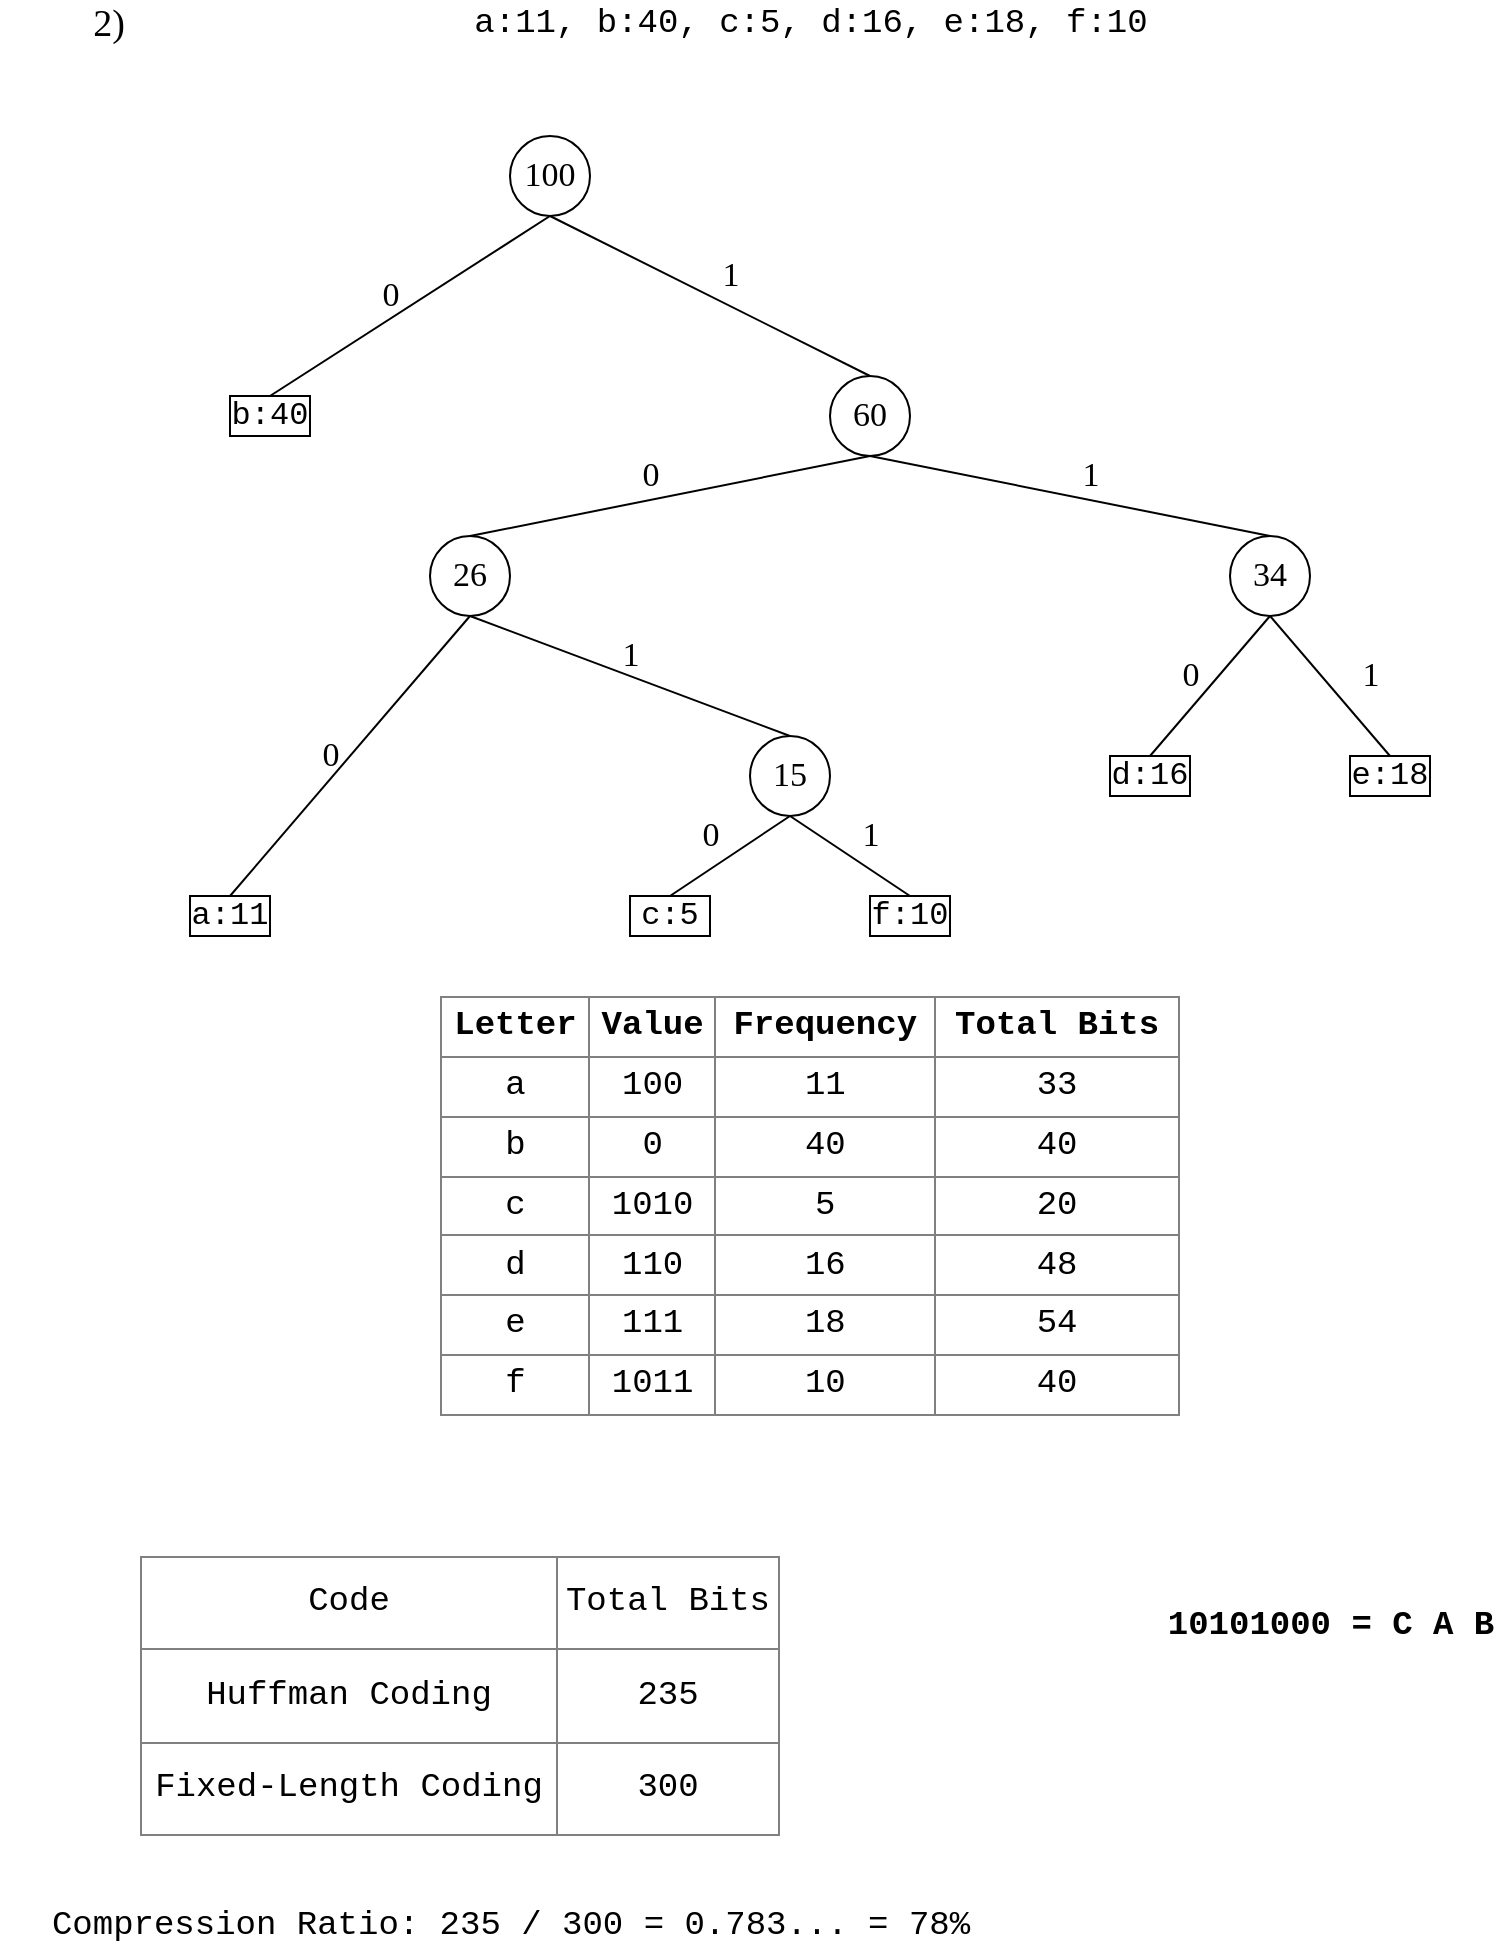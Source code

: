 <mxfile version="12.3.3" type="github" pages="1">
  <diagram id="Tg586LnQFS1tEYMSLTrV" name="Page-1">
    <mxGraphModel dx="772" dy="457" grid="1" gridSize="10" guides="1" tooltips="1" connect="1" arrows="1" fold="1" page="1" pageScale="1" pageWidth="850" pageHeight="1100" math="0" shadow="0">
      <root>
        <mxCell id="0"/>
        <mxCell id="1" parent="0"/>
        <mxCell id="OuodS_jERPhckCzVtlXC-1" value="&lt;font face=&quot;Courier New&quot; style=&quot;font-size: 16px&quot;&gt;a:11&lt;/font&gt;" style="rounded=0;whiteSpace=wrap;html=1;" vertex="1" parent="1">
          <mxGeometry x="115" y="500" width="40" height="20" as="geometry"/>
        </mxCell>
        <mxCell id="OuodS_jERPhckCzVtlXC-3" value="&lt;font style=&quot;font-size: 19px&quot; face=&quot;Times New Roman&quot;&gt;2)&lt;/font&gt;" style="text;html=1;align=center;verticalAlign=middle;resizable=0;points=[];;autosize=1;" vertex="1" parent="1">
          <mxGeometry x="59" y="54" width="30" height="20" as="geometry"/>
        </mxCell>
        <mxCell id="OuodS_jERPhckCzVtlXC-4" value="&lt;font face=&quot;Courier New&quot; style=&quot;font-size: 17px&quot;&gt;a:11, b:40, c:5, d:16, e:18, f:10&lt;/font&gt;" style="text;html=1;align=center;verticalAlign=middle;resizable=0;points=[];;autosize=1;" vertex="1" parent="1">
          <mxGeometry x="250" y="54" width="350" height="20" as="geometry"/>
        </mxCell>
        <mxCell id="OuodS_jERPhckCzVtlXC-26" style="edgeStyle=none;rounded=0;orthogonalLoop=1;jettySize=auto;html=1;exitX=0.5;exitY=0;exitDx=0;exitDy=0;entryX=0.5;entryY=1;entryDx=0;entryDy=0;endArrow=none;endFill=0;" edge="1" parent="1" source="OuodS_jERPhckCzVtlXC-5" target="OuodS_jERPhckCzVtlXC-14">
          <mxGeometry relative="1" as="geometry"/>
        </mxCell>
        <mxCell id="OuodS_jERPhckCzVtlXC-5" value="&lt;font face=&quot;Courier New&quot; style=&quot;font-size: 16px&quot;&gt;b:40&lt;br&gt;&lt;/font&gt;" style="rounded=0;whiteSpace=wrap;html=1;" vertex="1" parent="1">
          <mxGeometry x="135" y="250" width="40" height="20" as="geometry"/>
        </mxCell>
        <mxCell id="OuodS_jERPhckCzVtlXC-6" value="&lt;font face=&quot;Courier New&quot; style=&quot;font-size: 16px&quot;&gt;c:5&lt;br&gt;&lt;/font&gt;" style="rounded=0;whiteSpace=wrap;html=1;" vertex="1" parent="1">
          <mxGeometry x="335" y="500" width="40" height="20" as="geometry"/>
        </mxCell>
        <mxCell id="OuodS_jERPhckCzVtlXC-7" value="&lt;font face=&quot;Courier New&quot; style=&quot;font-size: 16px&quot;&gt;f:10&lt;br&gt;&lt;/font&gt;" style="rounded=0;whiteSpace=wrap;html=1;" vertex="1" parent="1">
          <mxGeometry x="455" y="500" width="40" height="20" as="geometry"/>
        </mxCell>
        <mxCell id="OuodS_jERPhckCzVtlXC-21" style="edgeStyle=none;rounded=0;orthogonalLoop=1;jettySize=auto;html=1;exitX=0.5;exitY=1;exitDx=0;exitDy=0;entryX=0.5;entryY=0;entryDx=0;entryDy=0;endArrow=none;endFill=0;" edge="1" parent="1" source="OuodS_jERPhckCzVtlXC-8" target="OuodS_jERPhckCzVtlXC-6">
          <mxGeometry relative="1" as="geometry"/>
        </mxCell>
        <mxCell id="OuodS_jERPhckCzVtlXC-22" style="edgeStyle=none;rounded=0;orthogonalLoop=1;jettySize=auto;html=1;exitX=0.5;exitY=1;exitDx=0;exitDy=0;entryX=0.5;entryY=0;entryDx=0;entryDy=0;endArrow=none;endFill=0;" edge="1" parent="1" source="OuodS_jERPhckCzVtlXC-8" target="OuodS_jERPhckCzVtlXC-7">
          <mxGeometry relative="1" as="geometry"/>
        </mxCell>
        <mxCell id="OuodS_jERPhckCzVtlXC-8" value="&lt;font face=&quot;Times New Roman&quot; style=&quot;font-size: 17px&quot;&gt;15&lt;/font&gt;" style="ellipse;whiteSpace=wrap;html=1;aspect=fixed;" vertex="1" parent="1">
          <mxGeometry x="395" y="420" width="40" height="40" as="geometry"/>
        </mxCell>
        <mxCell id="OuodS_jERPhckCzVtlXC-18" style="edgeStyle=none;rounded=0;orthogonalLoop=1;jettySize=auto;html=1;exitX=0.5;exitY=0;exitDx=0;exitDy=0;entryX=0.5;entryY=1;entryDx=0;entryDy=0;endArrow=none;endFill=0;" edge="1" parent="1" source="OuodS_jERPhckCzVtlXC-9" target="OuodS_jERPhckCzVtlXC-13">
          <mxGeometry relative="1" as="geometry"/>
        </mxCell>
        <mxCell id="OuodS_jERPhckCzVtlXC-19" style="edgeStyle=none;rounded=0;orthogonalLoop=1;jettySize=auto;html=1;exitX=0.5;exitY=1;exitDx=0;exitDy=0;entryX=0.5;entryY=0;entryDx=0;entryDy=0;endArrow=none;endFill=0;" edge="1" parent="1" source="OuodS_jERPhckCzVtlXC-9" target="OuodS_jERPhckCzVtlXC-8">
          <mxGeometry relative="1" as="geometry"/>
        </mxCell>
        <mxCell id="OuodS_jERPhckCzVtlXC-20" style="edgeStyle=none;rounded=0;orthogonalLoop=1;jettySize=auto;html=1;exitX=0.5;exitY=1;exitDx=0;exitDy=0;entryX=0.5;entryY=0;entryDx=0;entryDy=0;endArrow=none;endFill=0;" edge="1" parent="1" source="OuodS_jERPhckCzVtlXC-9" target="OuodS_jERPhckCzVtlXC-1">
          <mxGeometry relative="1" as="geometry"/>
        </mxCell>
        <mxCell id="OuodS_jERPhckCzVtlXC-9" value="&lt;font face=&quot;Times New Roman&quot; style=&quot;font-size: 17px&quot;&gt;26&lt;/font&gt;" style="ellipse;whiteSpace=wrap;html=1;aspect=fixed;" vertex="1" parent="1">
          <mxGeometry x="235" y="320" width="40" height="40" as="geometry"/>
        </mxCell>
        <mxCell id="OuodS_jERPhckCzVtlXC-10" value="&lt;font face=&quot;Courier New&quot; style=&quot;font-size: 16px&quot;&gt;d:16&lt;br&gt;&lt;/font&gt;" style="rounded=0;whiteSpace=wrap;html=1;" vertex="1" parent="1">
          <mxGeometry x="575" y="430" width="40" height="20" as="geometry"/>
        </mxCell>
        <mxCell id="OuodS_jERPhckCzVtlXC-11" value="&lt;font face=&quot;Courier New&quot; style=&quot;font-size: 16px&quot;&gt;e:18&lt;br&gt;&lt;/font&gt;" style="rounded=0;whiteSpace=wrap;html=1;" vertex="1" parent="1">
          <mxGeometry x="695" y="430" width="40" height="20" as="geometry"/>
        </mxCell>
        <mxCell id="OuodS_jERPhckCzVtlXC-17" style="edgeStyle=none;rounded=0;orthogonalLoop=1;jettySize=auto;html=1;exitX=0.5;exitY=0;exitDx=0;exitDy=0;entryX=0.5;entryY=1;entryDx=0;entryDy=0;endArrow=none;endFill=0;" edge="1" parent="1" source="OuodS_jERPhckCzVtlXC-12" target="OuodS_jERPhckCzVtlXC-13">
          <mxGeometry relative="1" as="geometry"/>
        </mxCell>
        <mxCell id="OuodS_jERPhckCzVtlXC-23" style="edgeStyle=none;rounded=0;orthogonalLoop=1;jettySize=auto;html=1;exitX=0.5;exitY=1;exitDx=0;exitDy=0;entryX=0.5;entryY=0;entryDx=0;entryDy=0;endArrow=none;endFill=0;" edge="1" parent="1" source="OuodS_jERPhckCzVtlXC-12" target="OuodS_jERPhckCzVtlXC-10">
          <mxGeometry relative="1" as="geometry"/>
        </mxCell>
        <mxCell id="OuodS_jERPhckCzVtlXC-24" style="edgeStyle=none;rounded=0;orthogonalLoop=1;jettySize=auto;html=1;exitX=0.5;exitY=1;exitDx=0;exitDy=0;entryX=0.5;entryY=0;entryDx=0;entryDy=0;endArrow=none;endFill=0;" edge="1" parent="1" source="OuodS_jERPhckCzVtlXC-12" target="OuodS_jERPhckCzVtlXC-11">
          <mxGeometry relative="1" as="geometry"/>
        </mxCell>
        <mxCell id="OuodS_jERPhckCzVtlXC-12" value="&lt;font face=&quot;Times New Roman&quot; style=&quot;font-size: 17px&quot;&gt;34&lt;/font&gt;" style="ellipse;whiteSpace=wrap;html=1;aspect=fixed;" vertex="1" parent="1">
          <mxGeometry x="635" y="320" width="40" height="40" as="geometry"/>
        </mxCell>
        <mxCell id="OuodS_jERPhckCzVtlXC-25" style="edgeStyle=none;rounded=0;orthogonalLoop=1;jettySize=auto;html=1;exitX=0.5;exitY=0;exitDx=0;exitDy=0;entryX=0.5;entryY=1;entryDx=0;entryDy=0;endArrow=none;endFill=0;" edge="1" parent="1" source="OuodS_jERPhckCzVtlXC-13" target="OuodS_jERPhckCzVtlXC-14">
          <mxGeometry relative="1" as="geometry"/>
        </mxCell>
        <mxCell id="OuodS_jERPhckCzVtlXC-13" value="&lt;font face=&quot;Times New Roman&quot; style=&quot;font-size: 17px&quot;&gt;60&lt;/font&gt;" style="ellipse;whiteSpace=wrap;html=1;aspect=fixed;" vertex="1" parent="1">
          <mxGeometry x="435" y="240" width="40" height="40" as="geometry"/>
        </mxCell>
        <mxCell id="OuodS_jERPhckCzVtlXC-14" value="&lt;font face=&quot;Times New Roman&quot; style=&quot;font-size: 17px&quot;&gt;100&lt;/font&gt;" style="ellipse;whiteSpace=wrap;html=1;aspect=fixed;" vertex="1" parent="1">
          <mxGeometry x="275" y="120" width="40" height="40" as="geometry"/>
        </mxCell>
        <mxCell id="OuodS_jERPhckCzVtlXC-27" value="&lt;font style=&quot;font-size: 17px&quot; face=&quot;Times New Roman&quot;&gt;0&lt;/font&gt;" style="text;html=1;align=center;verticalAlign=middle;resizable=0;points=[];;autosize=1;" vertex="1" parent="1">
          <mxGeometry x="205" y="190" width="20" height="20" as="geometry"/>
        </mxCell>
        <mxCell id="OuodS_jERPhckCzVtlXC-28" value="&lt;font style=&quot;font-size: 17px&quot; face=&quot;Times New Roman&quot;&gt;0&lt;/font&gt;" style="text;html=1;align=center;verticalAlign=middle;resizable=0;points=[];;autosize=1;" vertex="1" parent="1">
          <mxGeometry x="335" y="280" width="20" height="20" as="geometry"/>
        </mxCell>
        <mxCell id="OuodS_jERPhckCzVtlXC-29" value="&lt;font style=&quot;font-size: 17px&quot; face=&quot;Times New Roman&quot;&gt;0&lt;/font&gt;" style="text;html=1;align=center;verticalAlign=middle;resizable=0;points=[];;autosize=1;" vertex="1" parent="1">
          <mxGeometry x="175" y="420" width="20" height="20" as="geometry"/>
        </mxCell>
        <mxCell id="OuodS_jERPhckCzVtlXC-30" value="&lt;font style=&quot;font-size: 17px&quot; face=&quot;Times New Roman&quot;&gt;0&lt;/font&gt;" style="text;html=1;align=center;verticalAlign=middle;resizable=0;points=[];;autosize=1;" vertex="1" parent="1">
          <mxGeometry x="365" y="460" width="20" height="20" as="geometry"/>
        </mxCell>
        <mxCell id="OuodS_jERPhckCzVtlXC-31" value="&lt;font style=&quot;font-size: 17px&quot; face=&quot;Times New Roman&quot;&gt;0&lt;/font&gt;" style="text;html=1;align=center;verticalAlign=middle;resizable=0;points=[];;autosize=1;" vertex="1" parent="1">
          <mxGeometry x="605" y="380" width="20" height="20" as="geometry"/>
        </mxCell>
        <mxCell id="OuodS_jERPhckCzVtlXC-32" value="&lt;font style=&quot;font-size: 17px&quot; face=&quot;Times New Roman&quot;&gt;1&lt;/font&gt;" style="text;html=1;align=center;verticalAlign=middle;resizable=0;points=[];;autosize=1;" vertex="1" parent="1">
          <mxGeometry x="375" y="180" width="20" height="20" as="geometry"/>
        </mxCell>
        <mxCell id="OuodS_jERPhckCzVtlXC-33" value="&lt;font style=&quot;font-size: 17px&quot; face=&quot;Times New Roman&quot;&gt;1&lt;/font&gt;" style="text;html=1;align=center;verticalAlign=middle;resizable=0;points=[];;autosize=1;" vertex="1" parent="1">
          <mxGeometry x="555" y="280" width="20" height="20" as="geometry"/>
        </mxCell>
        <mxCell id="OuodS_jERPhckCzVtlXC-35" value="&lt;font style=&quot;font-size: 17px&quot; face=&quot;Times New Roman&quot;&gt;1&lt;/font&gt;" style="text;html=1;align=center;verticalAlign=middle;resizable=0;points=[];;autosize=1;" vertex="1" parent="1">
          <mxGeometry x="695" y="380" width="20" height="20" as="geometry"/>
        </mxCell>
        <mxCell id="OuodS_jERPhckCzVtlXC-36" value="&lt;font style=&quot;font-size: 17px&quot; face=&quot;Times New Roman&quot;&gt;1&lt;/font&gt;" style="text;html=1;align=center;verticalAlign=middle;resizable=0;points=[];;autosize=1;" vertex="1" parent="1">
          <mxGeometry x="325" y="370" width="20" height="20" as="geometry"/>
        </mxCell>
        <mxCell id="OuodS_jERPhckCzVtlXC-37" value="&lt;font style=&quot;font-size: 17px&quot; face=&quot;Times New Roman&quot;&gt;1&lt;/font&gt;" style="text;html=1;align=center;verticalAlign=middle;resizable=0;points=[];;autosize=1;" vertex="1" parent="1">
          <mxGeometry x="445" y="460" width="20" height="20" as="geometry"/>
        </mxCell>
        <mxCell id="OuodS_jERPhckCzVtlXC-42" value="&lt;table border=&quot;1&quot; width=&quot;100%&quot; style=&quot;width: 100% ; height: 100% ; border-collapse: collapse ; font-size: 17px&quot;&gt;&lt;tbody&gt;&lt;tr&gt;&lt;td&gt;&lt;b&gt;Letter&lt;/b&gt;&lt;/td&gt;&lt;td&gt;&lt;b&gt;Value&lt;/b&gt;&lt;/td&gt;&lt;td&gt;&lt;b&gt;Frequency&lt;/b&gt;&lt;/td&gt;&lt;td&gt;&lt;b&gt;Total Bits&lt;/b&gt;&lt;/td&gt;&lt;/tr&gt;&lt;tr&gt;&lt;td&gt;a&lt;/td&gt;&lt;td&gt;100&lt;/td&gt;&lt;td&gt;11&lt;/td&gt;&lt;td&gt;33&lt;/td&gt;&lt;/tr&gt;&lt;tr&gt;&lt;td&gt;b&lt;/td&gt;&lt;td&gt;0&lt;/td&gt;&lt;td&gt;40&lt;/td&gt;&lt;td&gt;40&lt;/td&gt;&lt;/tr&gt;&lt;tr&gt;&lt;td&gt;c&lt;/td&gt;&lt;td&gt;1010&lt;/td&gt;&lt;td&gt;5&lt;/td&gt;&lt;td&gt;20&lt;/td&gt;&lt;/tr&gt;&lt;tr&gt;&lt;td&gt;d&lt;/td&gt;&lt;td&gt;110&lt;/td&gt;&lt;td&gt;16&lt;/td&gt;&lt;td&gt;48&lt;/td&gt;&lt;/tr&gt;&lt;tr&gt;&lt;td&gt;e&lt;/td&gt;&lt;td&gt;111&lt;/td&gt;&lt;td&gt;18&lt;/td&gt;&lt;td&gt;54&lt;/td&gt;&lt;/tr&gt;&lt;tr&gt;&lt;td&gt;f&lt;/td&gt;&lt;td&gt;1011&lt;/td&gt;&lt;td&gt;10&lt;/td&gt;&lt;td&gt;40&lt;/td&gt;&lt;/tr&gt;&lt;/tbody&gt;&lt;/table&gt;" style="text;html=1;strokeColor=none;fillColor=none;overflow=fill;shadow=0;labelBackgroundColor=none;fontFamily=Courier New;align=center;" vertex="1" parent="1">
          <mxGeometry x="240" y="550" width="370" height="210" as="geometry"/>
        </mxCell>
        <mxCell id="OuodS_jERPhckCzVtlXC-43" value="&lt;b&gt;10101000 = C A B&lt;/b&gt;" style="text;html=1;align=center;verticalAlign=middle;resizable=0;points=[];;autosize=1;fontFamily=Courier New;fontSize=17;" vertex="1" parent="1">
          <mxGeometry x="595" y="850" width="180" height="30" as="geometry"/>
        </mxCell>
        <mxCell id="OuodS_jERPhckCzVtlXC-46" value="&lt;table border=&quot;1&quot; width=&quot;100%&quot; style=&quot;width: 100% ; height: 100% ; border-collapse: collapse&quot;&gt;&lt;tbody&gt;&lt;tr&gt;&lt;td align=&quot;center&quot;&gt;Code&lt;/td&gt;&lt;td align=&quot;center&quot;&gt;Total Bits&lt;/td&gt;&lt;/tr&gt;&lt;tr&gt;&lt;td align=&quot;center&quot;&gt;Huffman Coding&lt;/td&gt;&lt;td align=&quot;center&quot;&gt;235&lt;/td&gt;&lt;/tr&gt;&lt;tr&gt;&lt;td align=&quot;center&quot;&gt;Fixed-Length Coding&lt;/td&gt;&lt;td align=&quot;center&quot;&gt;300&lt;/td&gt;&lt;/tr&gt;&lt;/tbody&gt;&lt;/table&gt;" style="text;html=1;strokeColor=none;fillColor=none;overflow=fill;shadow=0;labelBackgroundColor=none;fontFamily=Courier New;fontSize=17;align=center;" vertex="1" parent="1">
          <mxGeometry x="90" y="830" width="320" height="140" as="geometry"/>
        </mxCell>
        <mxCell id="OuodS_jERPhckCzVtlXC-47" value="Compression Ratio: 235 / 300 = 0.783... = 78%" style="text;html=1;align=center;verticalAlign=middle;resizable=0;points=[];;autosize=1;fontSize=17;fontFamily=Courier New;" vertex="1" parent="1">
          <mxGeometry x="20" y="1000" width="510" height="30" as="geometry"/>
        </mxCell>
      </root>
    </mxGraphModel>
  </diagram>
</mxfile>
